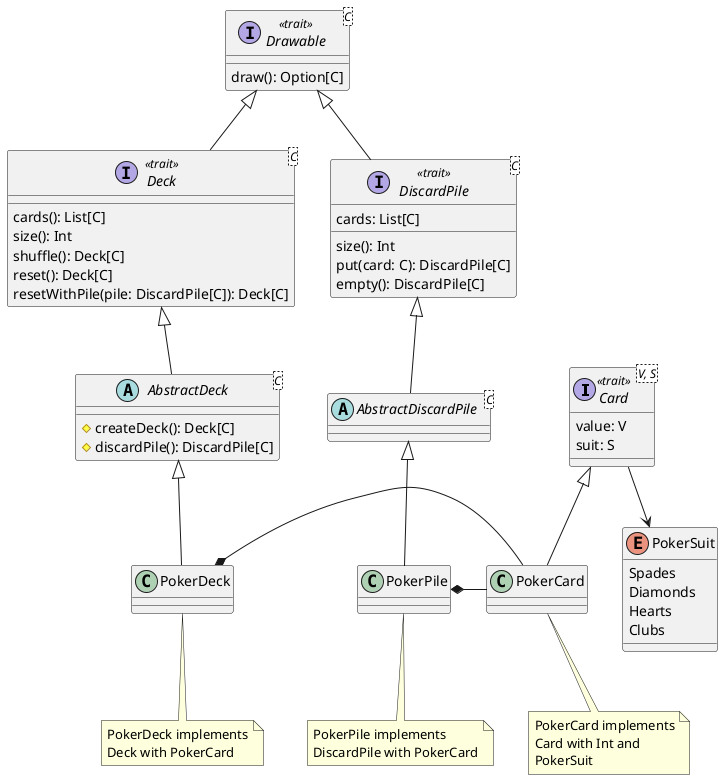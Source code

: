 @startuml

interface Card<V, S> <<trait>> {
value: V
suit: S
}

class PokerCard extends Card {}

note bottom of PokerCard
PokerCard implements
Card with Int and
PokerSuit
endnote

enum PokerSuit {
Spades
Diamonds
Hearts
Clubs
}

interface Drawable<C> <<trait>> {
draw(): Option[C]
}

interface Deck<C> <<trait>> extends Drawable {
cards(): List[C]
size(): Int
shuffle(): Deck[C]
reset(): Deck[C]
resetWithPile(pile: DiscardPile[C]): Deck[C]
}

interface DiscardPile<C> <<trait>> extends Drawable {
cards: List[C]
size(): Int
put(card: C): DiscardPile[C]
empty(): DiscardPile[C]
}

abstract class AbstractDeck<C> extends Deck {
# createDeck(): Deck[C]
# discardPile(): DiscardPile[C]
}

abstract class AbstractDiscardPile<C> extends DiscardPile {}

class PokerDeck extends AbstractDeck {}

note bottom of PokerDeck
PokerDeck implements
Deck with PokerCard
end note

class PokerPile extends AbstractDiscardPile {}

note bottom of PokerPile
PokerPile implements
DiscardPile with PokerCard
end note


PokerCard -left-* PokerDeck
PokerCard -left-* PokerPile
Card --> PokerSuit

@enduml